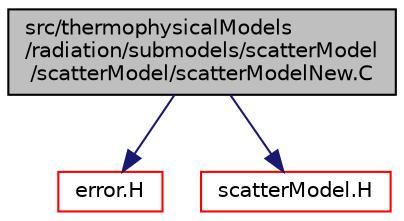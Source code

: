 digraph "src/thermophysicalModels/radiation/submodels/scatterModel/scatterModel/scatterModelNew.C"
{
  bgcolor="transparent";
  edge [fontname="Helvetica",fontsize="10",labelfontname="Helvetica",labelfontsize="10"];
  node [fontname="Helvetica",fontsize="10",shape=record];
  Node1 [label="src/thermophysicalModels\l/radiation/submodels/scatterModel\l/scatterModel/scatterModelNew.C",height=0.2,width=0.4,color="black", fillcolor="grey75", style="filled", fontcolor="black"];
  Node1 -> Node2 [color="midnightblue",fontsize="10",style="solid",fontname="Helvetica"];
  Node2 [label="error.H",height=0.2,width=0.4,color="red",URL="$a07904.html"];
  Node1 -> Node3 [color="midnightblue",fontsize="10",style="solid",fontname="Helvetica"];
  Node3 [label="scatterModel.H",height=0.2,width=0.4,color="red",URL="$a10354.html"];
}
